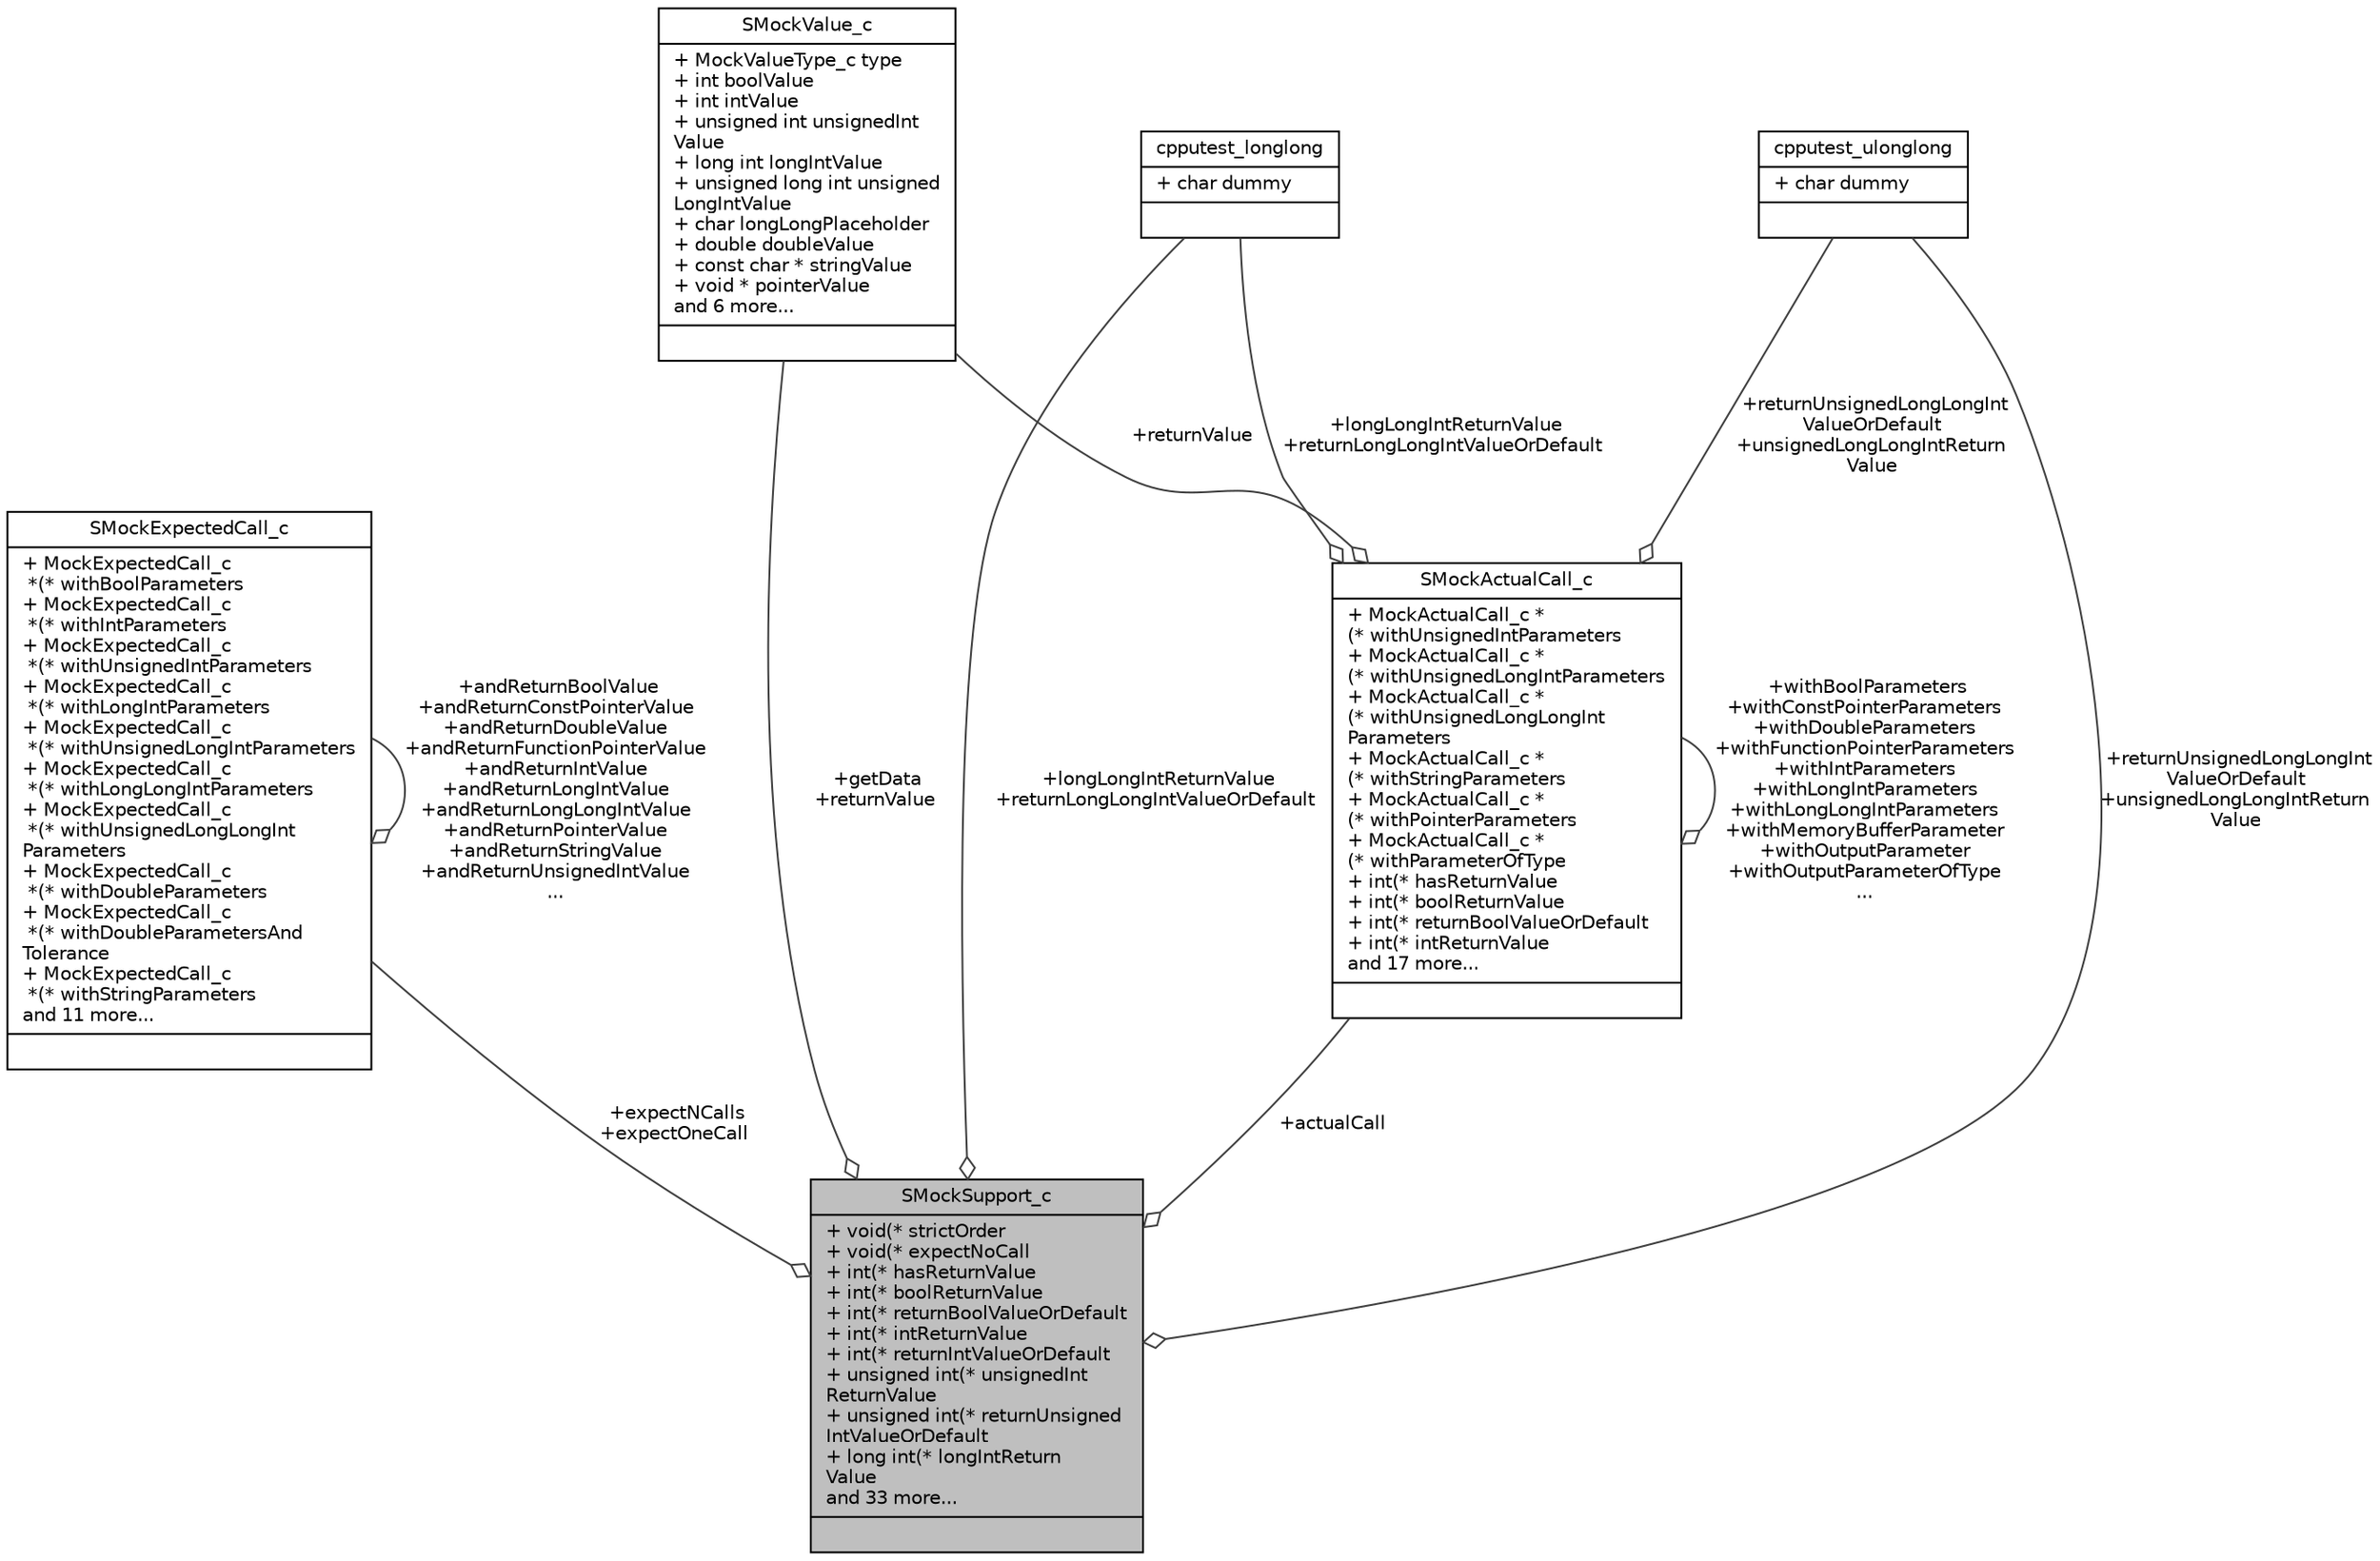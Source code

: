 digraph "SMockSupport_c"
{
 // LATEX_PDF_SIZE
  edge [fontname="Helvetica",fontsize="10",labelfontname="Helvetica",labelfontsize="10"];
  node [fontname="Helvetica",fontsize="10",shape=record];
  Node1 [label="{SMockSupport_c\n|+ void(* strictOrder\l+ void(* expectNoCall\l+ int(* hasReturnValue\l+ int(* boolReturnValue\l+ int(* returnBoolValueOrDefault\l+ int(* intReturnValue\l+ int(* returnIntValueOrDefault\l+ unsigned int(* unsignedInt\lReturnValue\l+ unsigned int(* returnUnsigned\lIntValueOrDefault\l+ long int(* longIntReturn\lValue\land 33 more...\l|}",height=0.2,width=0.4,color="black", fillcolor="grey75", style="filled", fontcolor="black",tooltip=" "];
  Node2 -> Node1 [color="grey25",fontsize="10",style="solid",label=" +expectNCalls\n+expectOneCall" ,arrowhead="odiamond",fontname="Helvetica"];
  Node2 [label="{SMockExpectedCall_c\n|+ MockExpectedCall_c\l *(* withBoolParameters\l+ MockExpectedCall_c\l *(* withIntParameters\l+ MockExpectedCall_c\l *(* withUnsignedIntParameters\l+ MockExpectedCall_c\l *(* withLongIntParameters\l+ MockExpectedCall_c\l *(* withUnsignedLongIntParameters\l+ MockExpectedCall_c\l *(* withLongLongIntParameters\l+ MockExpectedCall_c\l *(* withUnsignedLongLongInt\lParameters\l+ MockExpectedCall_c\l *(* withDoubleParameters\l+ MockExpectedCall_c\l *(* withDoubleParametersAnd\lTolerance\l+ MockExpectedCall_c\l *(* withStringParameters\land 11 more...\l|}",height=0.2,width=0.4,color="black", fillcolor="white", style="filled",URL="$structSMockExpectedCall__c.html",tooltip=" "];
  Node2 -> Node2 [color="grey25",fontsize="10",style="solid",label=" +andReturnBoolValue\n+andReturnConstPointerValue\n+andReturnDoubleValue\n+andReturnFunctionPointerValue\n+andReturnIntValue\n+andReturnLongIntValue\n+andReturnLongLongIntValue\n+andReturnPointerValue\n+andReturnStringValue\n+andReturnUnsignedIntValue\n..." ,arrowhead="odiamond",fontname="Helvetica"];
  Node3 -> Node1 [color="grey25",fontsize="10",style="solid",label=" +actualCall" ,arrowhead="odiamond",fontname="Helvetica"];
  Node3 [label="{SMockActualCall_c\n|+ MockActualCall_c *\l(* withUnsignedIntParameters\l+ MockActualCall_c *\l(* withUnsignedLongIntParameters\l+ MockActualCall_c *\l(* withUnsignedLongLongInt\lParameters\l+ MockActualCall_c *\l(* withStringParameters\l+ MockActualCall_c *\l(* withPointerParameters\l+ MockActualCall_c *\l(* withParameterOfType\l+ int(* hasReturnValue\l+ int(* boolReturnValue\l+ int(* returnBoolValueOrDefault\l+ int(* intReturnValue\land 17 more...\l|}",height=0.2,width=0.4,color="black", fillcolor="white", style="filled",URL="$structSMockActualCall__c.html",tooltip=" "];
  Node3 -> Node3 [color="grey25",fontsize="10",style="solid",label=" +withBoolParameters\n+withConstPointerParameters\n+withDoubleParameters\n+withFunctionPointerParameters\n+withIntParameters\n+withLongIntParameters\n+withLongLongIntParameters\n+withMemoryBufferParameter\n+withOutputParameter\n+withOutputParameterOfType\n..." ,arrowhead="odiamond",fontname="Helvetica"];
  Node4 -> Node3 [color="grey25",fontsize="10",style="solid",label=" +returnValue" ,arrowhead="odiamond",fontname="Helvetica"];
  Node4 [label="{SMockValue_c\n|+ MockValueType_c type\l+ int boolValue\l+ int intValue\l+ unsigned int unsignedInt\lValue\l+ long int longIntValue\l+ unsigned long int unsigned\lLongIntValue\l+ char longLongPlaceholder\l+ double doubleValue\l+ const char * stringValue\l+ void * pointerValue\land 6 more...\l|}",height=0.2,width=0.4,color="black", fillcolor="white", style="filled",URL="$structSMockValue__c.html",tooltip=" "];
  Node5 -> Node3 [color="grey25",fontsize="10",style="solid",label=" +longLongIntReturnValue\n+returnLongLongIntValueOrDefault" ,arrowhead="odiamond",fontname="Helvetica"];
  Node5 [label="{cpputest_longlong\n|+ char dummy\l|}",height=0.2,width=0.4,color="black", fillcolor="white", style="filled",URL="$structcpputest__longlong.html",tooltip=" "];
  Node6 -> Node3 [color="grey25",fontsize="10",style="solid",label=" +returnUnsignedLongLongInt\lValueOrDefault\n+unsignedLongLongIntReturn\lValue" ,arrowhead="odiamond",fontname="Helvetica"];
  Node6 [label="{cpputest_ulonglong\n|+ char dummy\l|}",height=0.2,width=0.4,color="black", fillcolor="white", style="filled",URL="$structcpputest__ulonglong.html",tooltip=" "];
  Node4 -> Node1 [color="grey25",fontsize="10",style="solid",label=" +getData\n+returnValue" ,arrowhead="odiamond",fontname="Helvetica"];
  Node5 -> Node1 [color="grey25",fontsize="10",style="solid",label=" +longLongIntReturnValue\n+returnLongLongIntValueOrDefault" ,arrowhead="odiamond",fontname="Helvetica"];
  Node6 -> Node1 [color="grey25",fontsize="10",style="solid",label=" +returnUnsignedLongLongInt\lValueOrDefault\n+unsignedLongLongIntReturn\lValue" ,arrowhead="odiamond",fontname="Helvetica"];
}
